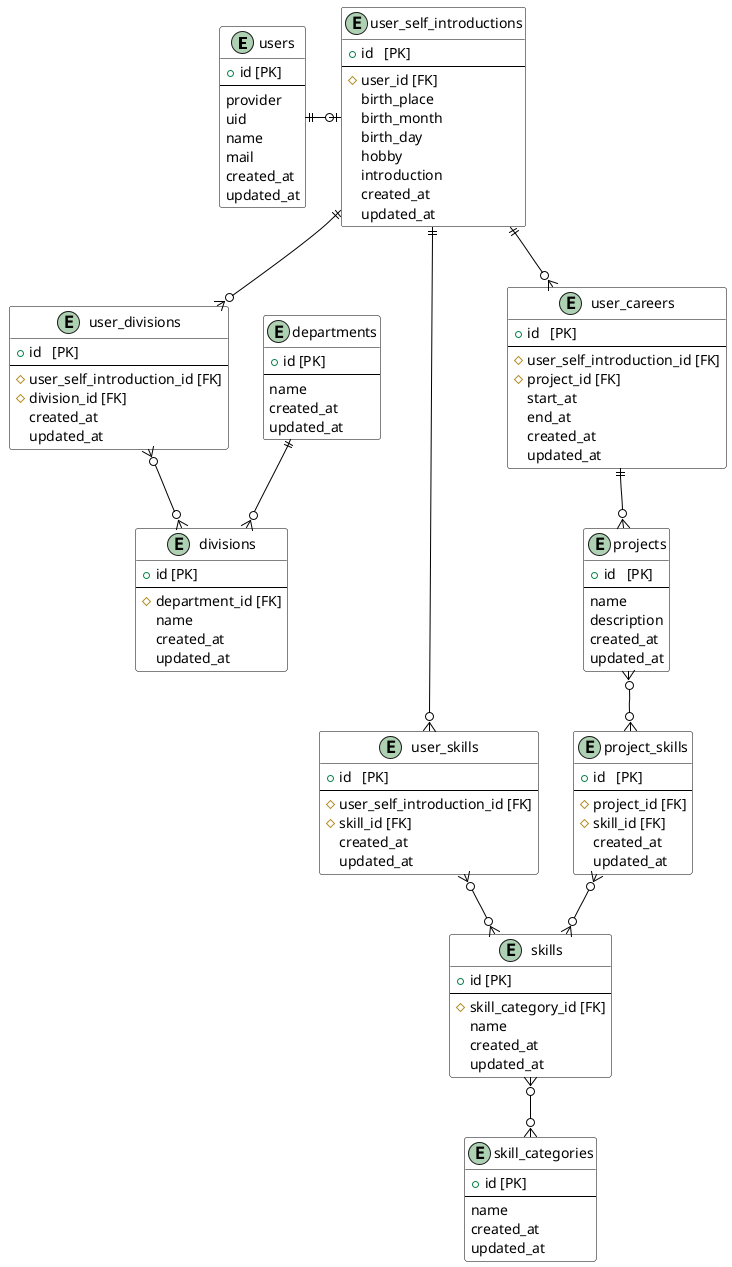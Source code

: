@startuml
/'
デフォルトのスタイルを設定します。
この場合の指定は class です。entity ではエラーになります。
'/
skinparam class {
    BackgroundColor METAL
    BorderColor Black
    ArrowColor Black
}

entity "users" as users {
    + id [PK]
    --
    provider
    uid
    name
    mail
    created_at
    updated_at
}

entity "user_self_introductions" as user_self_introductions {
    + id   [PK]
    --
    # user_id [FK]
    birth_place
    birth_month
    birth_day
    hobby
    introduction
    created_at
    updated_at
}

entity "user_divisions" as user_divisions {
    + id   [PK]
    --
    # user_self_introduction_id [FK]
    # division_id [FK]
    created_at
    updated_at
}

entity "departments" as departments {
    + id [PK]
    --
    name
    created_at
    updated_at
}

entity "divisions" as divisions {
    + id [PK]
    --
    # department_id [FK]
    name
    created_at
    updated_at
}

entity "skills" as skills {
    + id [PK]
    --
    # skill_category_id [FK]
    name
    created_at
    updated_at
}

entity "skill_categories" as skill_categories {
    + id [PK]
    --
    name
    created_at
    updated_at
}

entity "user_skills" as user_skills {
    + id   [PK]
    --
    # user_self_introduction_id [FK]
    # skill_id [FK]
    created_at
    updated_at
}

entity "user_careers" as user_careers {
    + id   [PK]
    --
    # user_self_introduction_id [FK]
    # project_id [FK]
    start_at
    end_at
    created_at
    updated_at
}

entity "projects" as projects {
    + id   [PK]
    --
    name
    description
    created_at
    updated_at
}

entity "project_skills" as project_skills {
    + id   [PK]
    --
    # project_id [FK]
    # skill_id [FK]
    created_at
    updated_at
}

users ||--right--o| user_self_introductions
user_self_introductions ||--o{ user_divisions
user_self_introductions ||--o{ user_skills
user_self_introductions ||--o{ user_careers
user_divisions }o--o{ divisions
departments ||--o{ divisions
skills }o--o{ skill_categories
user_skills }o--o{ skills
projects }o--o{ project_skills
project_skills }o--o{ skills
user_careers ||--o{ projects

@enduml